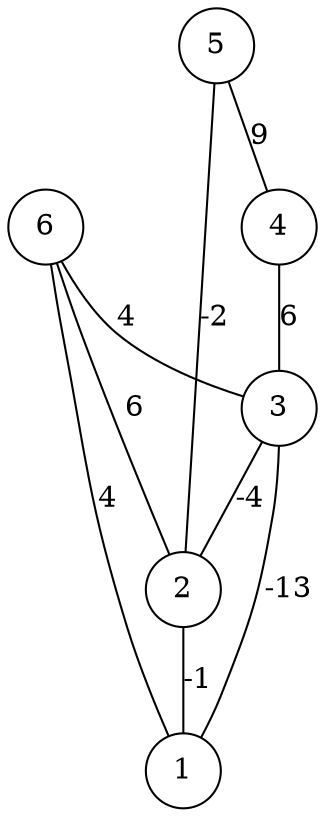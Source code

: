 graph { 
	 fontname="Helvetica,Arial,sans-serif" 
	 node [shape = circle]; 
	 6 -- 1 [label = "4"];
	 6 -- 2 [label = "6"];
	 6 -- 3 [label = "4"];
	 5 -- 2 [label = "-2"];
	 5 -- 4 [label = "9"];
	 4 -- 3 [label = "6"];
	 3 -- 1 [label = "-13"];
	 3 -- 2 [label = "-4"];
	 2 -- 1 [label = "-1"];
	 1;
	 2;
	 3;
	 4;
	 5;
	 6;
}
